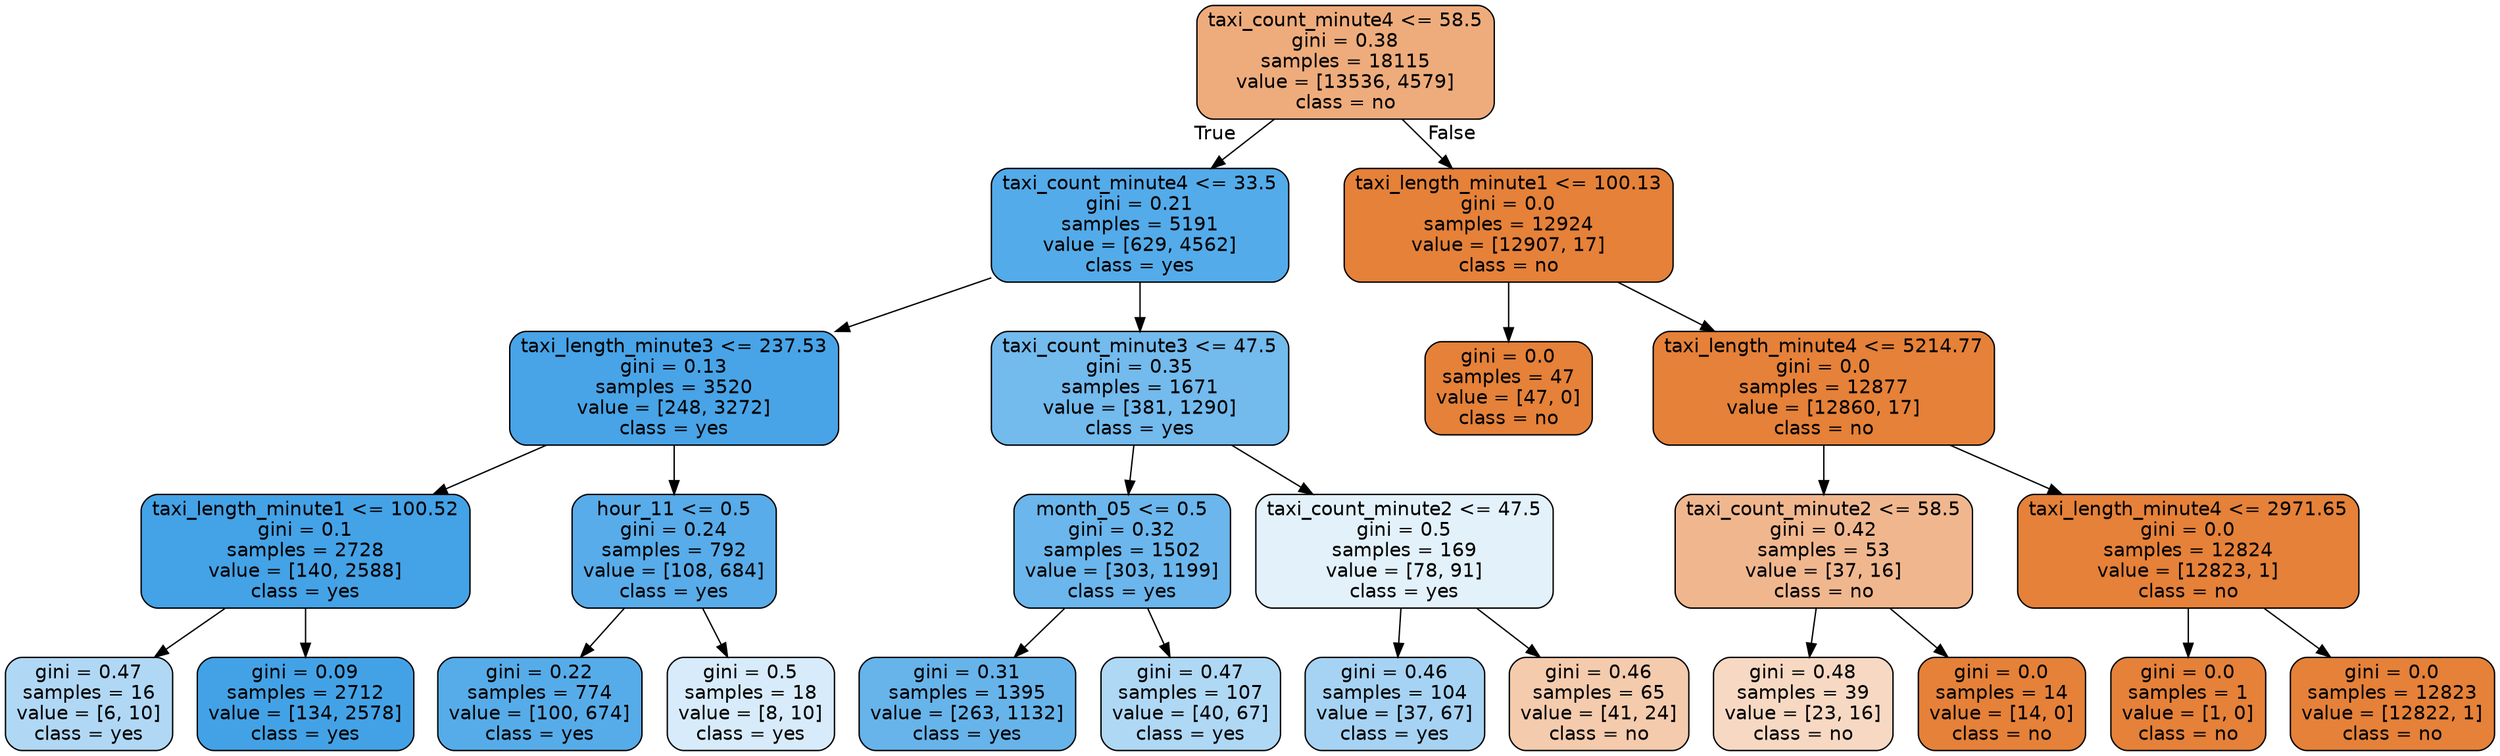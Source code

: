 digraph Tree {
node [shape=box, style="filled, rounded", color="black", fontname="helvetica"] ;
edge [fontname="helvetica"] ;
0 [label="taxi_count_minute4 <= 58.5\ngini = 0.38\nsamples = 18115\nvalue = [13536, 4579]\nclass = no", fillcolor="#eeac7c"] ;
1 [label="taxi_count_minute4 <= 33.5\ngini = 0.21\nsamples = 5191\nvalue = [629, 4562]\nclass = yes", fillcolor="#54abe9"] ;
0 -> 1 [labeldistance=2.5, labelangle=45, headlabel="True"] ;
2 [label="taxi_length_minute3 <= 237.53\ngini = 0.13\nsamples = 3520\nvalue = [248, 3272]\nclass = yes", fillcolor="#48a4e7"] ;
1 -> 2 ;
3 [label="taxi_length_minute1 <= 100.52\ngini = 0.1\nsamples = 2728\nvalue = [140, 2588]\nclass = yes", fillcolor="#44a2e6"] ;
2 -> 3 ;
4 [label="gini = 0.47\nsamples = 16\nvalue = [6, 10]\nclass = yes", fillcolor="#b0d8f5"] ;
3 -> 4 ;
5 [label="gini = 0.09\nsamples = 2712\nvalue = [134, 2578]\nclass = yes", fillcolor="#43a2e6"] ;
3 -> 5 ;
6 [label="hour_11 <= 0.5\ngini = 0.24\nsamples = 792\nvalue = [108, 684]\nclass = yes", fillcolor="#58ace9"] ;
2 -> 6 ;
7 [label="gini = 0.22\nsamples = 774\nvalue = [100, 674]\nclass = yes", fillcolor="#56ace9"] ;
6 -> 7 ;
8 [label="gini = 0.5\nsamples = 18\nvalue = [8, 10]\nclass = yes", fillcolor="#d7ebfa"] ;
6 -> 8 ;
9 [label="taxi_count_minute3 <= 47.5\ngini = 0.35\nsamples = 1671\nvalue = [381, 1290]\nclass = yes", fillcolor="#73baed"] ;
1 -> 9 ;
10 [label="month_05 <= 0.5\ngini = 0.32\nsamples = 1502\nvalue = [303, 1199]\nclass = yes", fillcolor="#6bb6ec"] ;
9 -> 10 ;
11 [label="gini = 0.31\nsamples = 1395\nvalue = [263, 1132]\nclass = yes", fillcolor="#67b4eb"] ;
10 -> 11 ;
12 [label="gini = 0.47\nsamples = 107\nvalue = [40, 67]\nclass = yes", fillcolor="#afd8f5"] ;
10 -> 12 ;
13 [label="taxi_count_minute2 <= 47.5\ngini = 0.5\nsamples = 169\nvalue = [78, 91]\nclass = yes", fillcolor="#e3f1fb"] ;
9 -> 13 ;
14 [label="gini = 0.46\nsamples = 104\nvalue = [37, 67]\nclass = yes", fillcolor="#a6d3f3"] ;
13 -> 14 ;
15 [label="gini = 0.46\nsamples = 65\nvalue = [41, 24]\nclass = no", fillcolor="#f4cbad"] ;
13 -> 15 ;
16 [label="taxi_length_minute1 <= 100.13\ngini = 0.0\nsamples = 12924\nvalue = [12907, 17]\nclass = no", fillcolor="#e58139"] ;
0 -> 16 [labeldistance=2.5, labelangle=-45, headlabel="False"] ;
17 [label="gini = 0.0\nsamples = 47\nvalue = [47, 0]\nclass = no", fillcolor="#e58139"] ;
16 -> 17 ;
18 [label="taxi_length_minute4 <= 5214.77\ngini = 0.0\nsamples = 12877\nvalue = [12860, 17]\nclass = no", fillcolor="#e58139"] ;
16 -> 18 ;
19 [label="taxi_count_minute2 <= 58.5\ngini = 0.42\nsamples = 53\nvalue = [37, 16]\nclass = no", fillcolor="#f0b78f"] ;
18 -> 19 ;
20 [label="gini = 0.48\nsamples = 39\nvalue = [23, 16]\nclass = no", fillcolor="#f7d9c3"] ;
19 -> 20 ;
21 [label="gini = 0.0\nsamples = 14\nvalue = [14, 0]\nclass = no", fillcolor="#e58139"] ;
19 -> 21 ;
22 [label="taxi_length_minute4 <= 2971.65\ngini = 0.0\nsamples = 12824\nvalue = [12823, 1]\nclass = no", fillcolor="#e58139"] ;
18 -> 22 ;
23 [label="gini = 0.0\nsamples = 1\nvalue = [1, 0]\nclass = no", fillcolor="#e58139"] ;
22 -> 23 ;
24 [label="gini = 0.0\nsamples = 12823\nvalue = [12822, 1]\nclass = no", fillcolor="#e58139"] ;
22 -> 24 ;
}